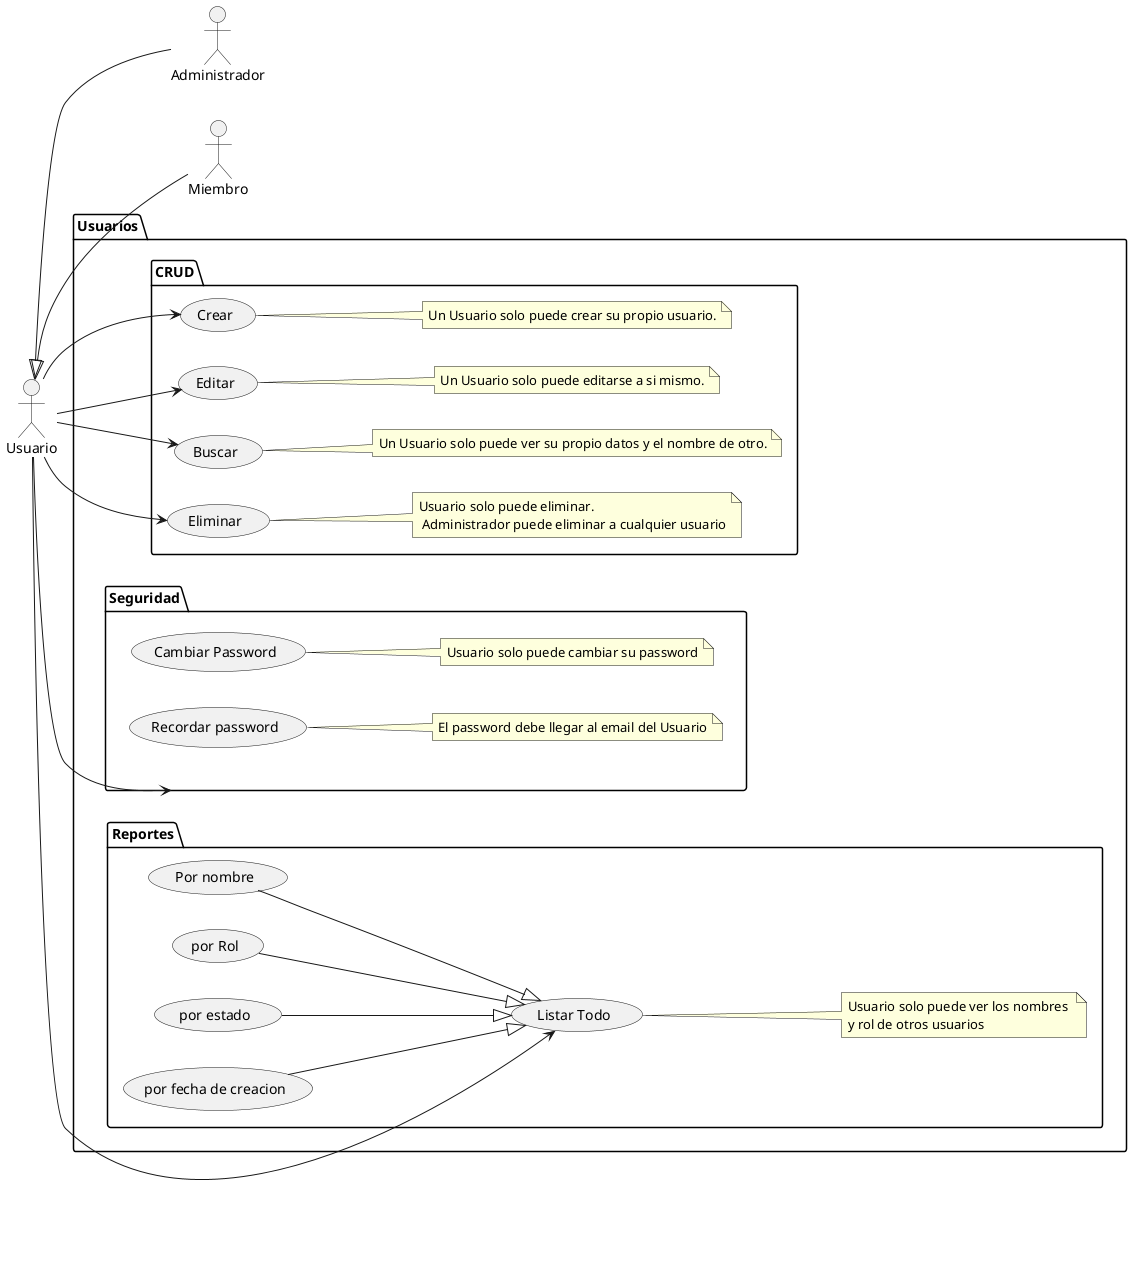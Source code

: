 @startuml
left to right direction
' Actores
:Usuario: as Act1
:Administrador: as Act2
:Miembro: as Act3
Act1 <|-- Act2
Act1 <|-- Act3

' Casos de uso
package Usuarios as PACK1{
  package CRUD as PACK3{
    (Crear) as CU1
    Act1--> CU1
    note right of CU1: Un Usuario solo puede crear su propio usuario.
    ' Act1 solo puede editar su propio usuario
    (Editar) as CU2
    Act1--> CU2
      note right of CU2: Un Usuario solo puede editarse a si mismo.
    (Buscar) as CU3
    Act1--> CU3
    note right of CU3: Un Usuario solo puede ver su propio datos y el nombre de otro.
    (Eliminar) as CU4
    Act1--> CU4
    note right of CU4: Usuario solo puede eliminar. \n Administrador puede eliminar a cualquier usuario
   
}
package Reportes as PACK4{
 (Listar Todo) as CU5
    Act1-->  CU5
    note right of CU5: Usuario solo puede ver los nombres \ny rol de otros usuarios
    (Por nombre) as CU7
    CU7 --|> CU5
    (por Rol) as CU8
    CU8 --|> CU5
    (por estado) as CU9
    CU9  --|> CU5
    (por fecha de creacion)    as CU10
    CU10 --|> CU5
   }
    package Seguridad as PACK2 {
        (Cambiar Password) as CU11
        note right of CU11: Usuario solo puede cambiar su password
        (Recordar password) as CU12
        note right of CU12: El password debe llegar al email del Usuario
    }
    Act1 --> PACK2
}

@enduml
